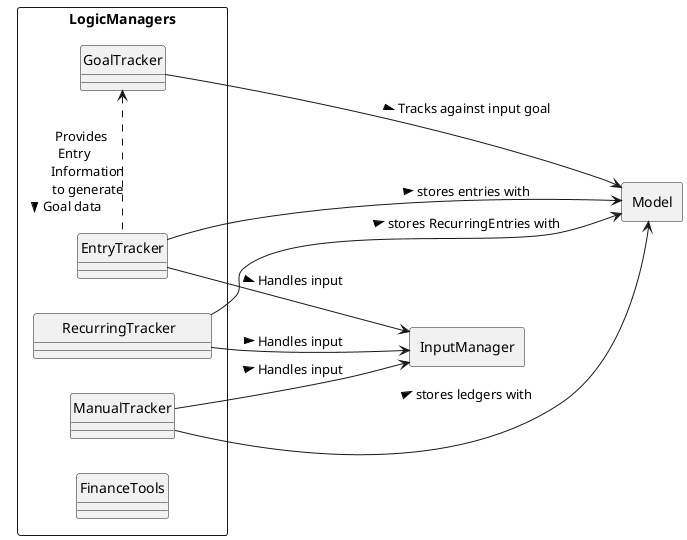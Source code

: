 @startuml
hide circle
skinparam classAttributeIconSize 0
skinparam BoxPadding 100
skinparam shadowing false
left to right direction


skinparam package<<Layout>> {
  borderColor Transparent
  backgroundColor Transparent
  fontColor Transparent
  stereotypeFontColor Transparent
}




rectangle Model {

}

rectangle InputManager {
}



rectangle LogicManagers {
    class ManualTracker {
    }
    
    class "       RecurringTracker         " {
    }

    class EntryTracker {
    }

    class GoalTracker {
    }

    class FinanceTools{
    }

    EntryTracker --> Model : stores entries with >
    ManualTracker --> Model : stores ledgers with >
    "       RecurringTracker         " ---> Model : stores RecurringEntries with >
}

ManualTracker --> InputManager : > Handles input 
EntryTracker --> InputManager : > Handles input 
"       RecurringTracker         " --> InputManager : > Handles input 

GoalTracker --> Model : Tracks against input goal >
GoalTracker <. EntryTracker :   \n         Provides\n      Entry \n             Information\n             to generate\n           Goal data >




@enduml